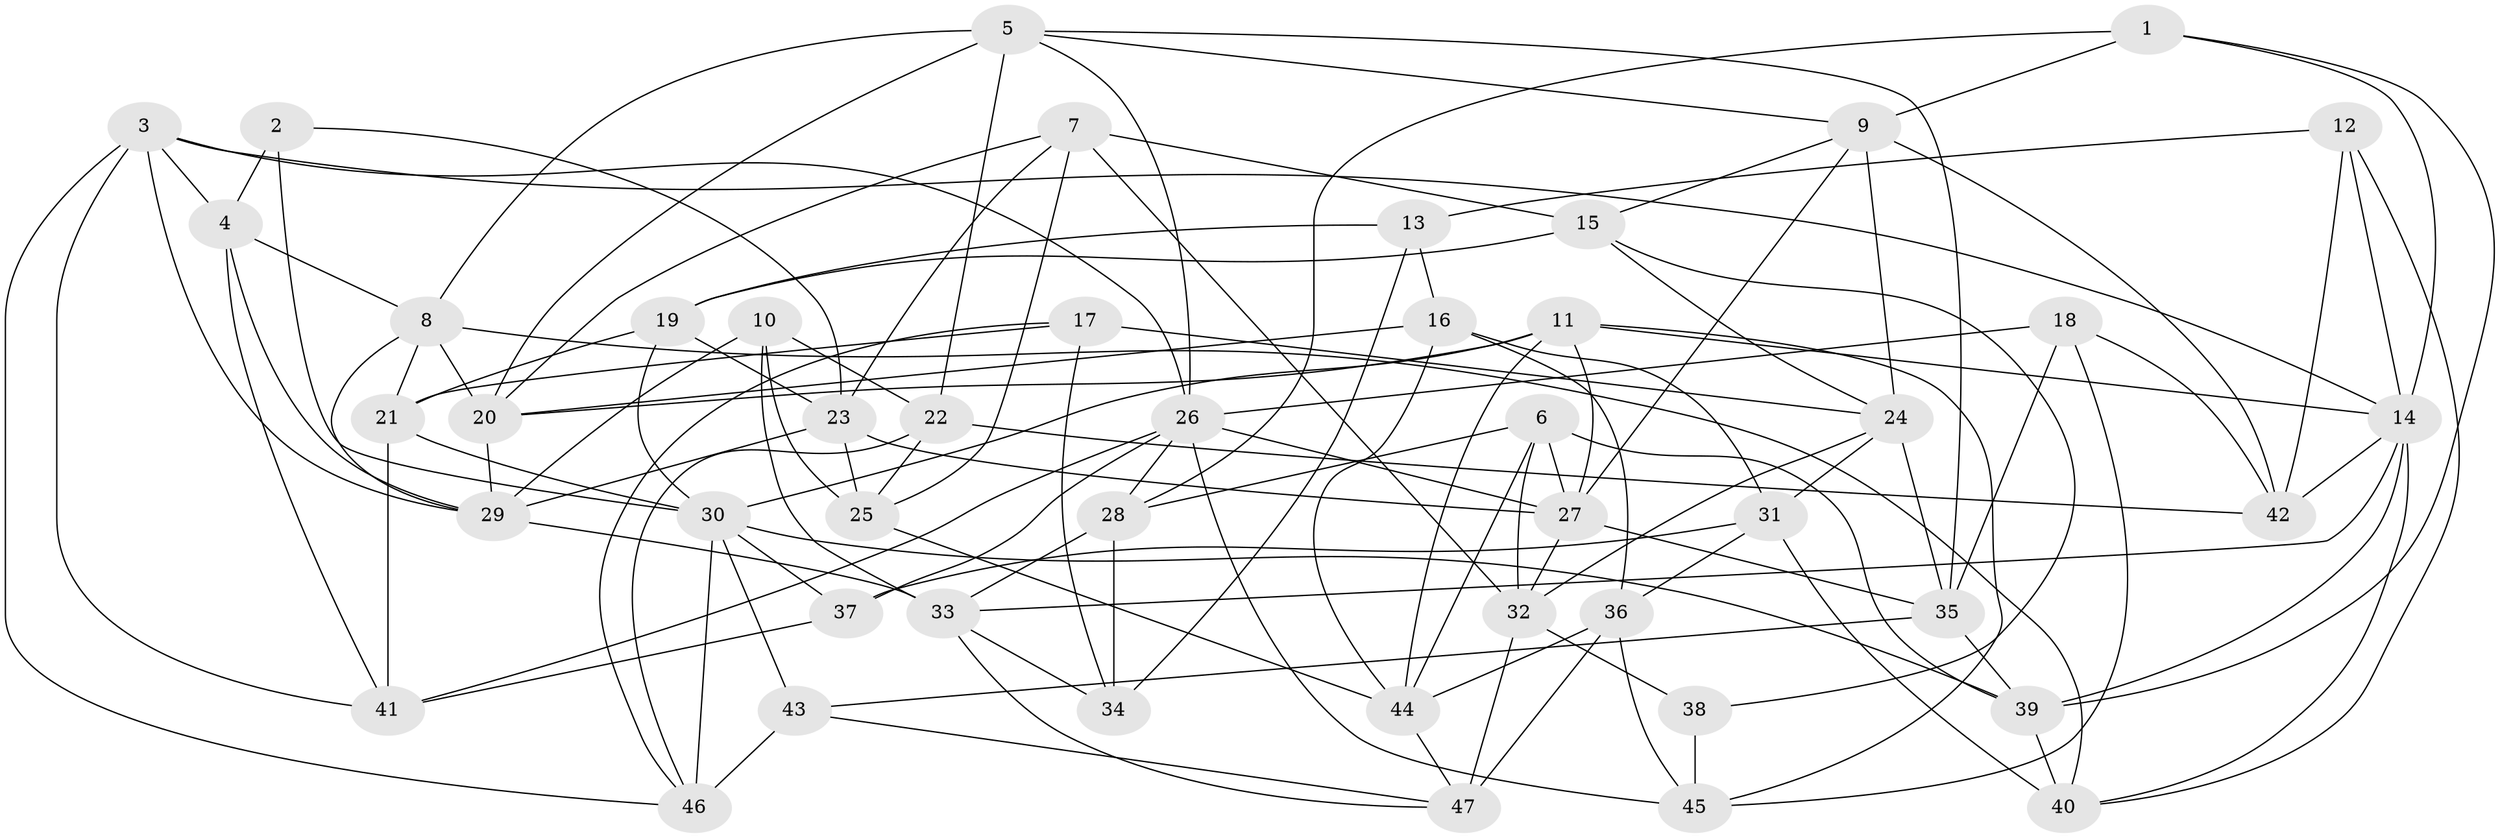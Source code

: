 // original degree distribution, {4: 1.0}
// Generated by graph-tools (version 1.1) at 2025/03/03/09/25 03:03:04]
// undirected, 47 vertices, 124 edges
graph export_dot {
graph [start="1"]
  node [color=gray90,style=filled];
  1;
  2;
  3;
  4;
  5;
  6;
  7;
  8;
  9;
  10;
  11;
  12;
  13;
  14;
  15;
  16;
  17;
  18;
  19;
  20;
  21;
  22;
  23;
  24;
  25;
  26;
  27;
  28;
  29;
  30;
  31;
  32;
  33;
  34;
  35;
  36;
  37;
  38;
  39;
  40;
  41;
  42;
  43;
  44;
  45;
  46;
  47;
  1 -- 9 [weight=1.0];
  1 -- 14 [weight=1.0];
  1 -- 28 [weight=1.0];
  1 -- 39 [weight=1.0];
  2 -- 4 [weight=2.0];
  2 -- 23 [weight=1.0];
  2 -- 30 [weight=1.0];
  3 -- 4 [weight=1.0];
  3 -- 14 [weight=1.0];
  3 -- 26 [weight=1.0];
  3 -- 29 [weight=1.0];
  3 -- 41 [weight=1.0];
  3 -- 46 [weight=1.0];
  4 -- 8 [weight=1.0];
  4 -- 29 [weight=1.0];
  4 -- 41 [weight=1.0];
  5 -- 8 [weight=1.0];
  5 -- 9 [weight=1.0];
  5 -- 20 [weight=1.0];
  5 -- 22 [weight=1.0];
  5 -- 26 [weight=1.0];
  5 -- 35 [weight=1.0];
  6 -- 27 [weight=2.0];
  6 -- 28 [weight=1.0];
  6 -- 32 [weight=1.0];
  6 -- 39 [weight=1.0];
  6 -- 44 [weight=1.0];
  7 -- 15 [weight=2.0];
  7 -- 20 [weight=1.0];
  7 -- 23 [weight=1.0];
  7 -- 25 [weight=1.0];
  7 -- 32 [weight=1.0];
  8 -- 20 [weight=1.0];
  8 -- 21 [weight=1.0];
  8 -- 29 [weight=1.0];
  8 -- 40 [weight=1.0];
  9 -- 15 [weight=1.0];
  9 -- 24 [weight=1.0];
  9 -- 27 [weight=1.0];
  9 -- 42 [weight=1.0];
  10 -- 22 [weight=1.0];
  10 -- 25 [weight=2.0];
  10 -- 29 [weight=2.0];
  10 -- 33 [weight=1.0];
  11 -- 14 [weight=1.0];
  11 -- 20 [weight=1.0];
  11 -- 27 [weight=1.0];
  11 -- 30 [weight=1.0];
  11 -- 44 [weight=1.0];
  11 -- 45 [weight=1.0];
  12 -- 13 [weight=1.0];
  12 -- 14 [weight=1.0];
  12 -- 40 [weight=1.0];
  12 -- 42 [weight=1.0];
  13 -- 16 [weight=2.0];
  13 -- 19 [weight=1.0];
  13 -- 34 [weight=2.0];
  14 -- 33 [weight=1.0];
  14 -- 39 [weight=1.0];
  14 -- 40 [weight=1.0];
  14 -- 42 [weight=1.0];
  15 -- 19 [weight=1.0];
  15 -- 24 [weight=1.0];
  15 -- 38 [weight=1.0];
  16 -- 20 [weight=1.0];
  16 -- 31 [weight=1.0];
  16 -- 36 [weight=1.0];
  16 -- 44 [weight=1.0];
  17 -- 21 [weight=1.0];
  17 -- 24 [weight=1.0];
  17 -- 34 [weight=1.0];
  17 -- 46 [weight=1.0];
  18 -- 26 [weight=1.0];
  18 -- 35 [weight=1.0];
  18 -- 42 [weight=1.0];
  18 -- 45 [weight=1.0];
  19 -- 21 [weight=1.0];
  19 -- 23 [weight=1.0];
  19 -- 30 [weight=2.0];
  20 -- 29 [weight=1.0];
  21 -- 30 [weight=1.0];
  21 -- 41 [weight=2.0];
  22 -- 25 [weight=1.0];
  22 -- 42 [weight=2.0];
  22 -- 46 [weight=1.0];
  23 -- 25 [weight=1.0];
  23 -- 27 [weight=1.0];
  23 -- 29 [weight=1.0];
  24 -- 31 [weight=1.0];
  24 -- 32 [weight=1.0];
  24 -- 35 [weight=1.0];
  25 -- 44 [weight=1.0];
  26 -- 27 [weight=1.0];
  26 -- 28 [weight=1.0];
  26 -- 37 [weight=1.0];
  26 -- 41 [weight=1.0];
  26 -- 45 [weight=1.0];
  27 -- 32 [weight=1.0];
  27 -- 35 [weight=1.0];
  28 -- 33 [weight=1.0];
  28 -- 34 [weight=2.0];
  29 -- 33 [weight=1.0];
  30 -- 37 [weight=1.0];
  30 -- 39 [weight=1.0];
  30 -- 43 [weight=2.0];
  30 -- 46 [weight=1.0];
  31 -- 36 [weight=1.0];
  31 -- 37 [weight=1.0];
  31 -- 40 [weight=2.0];
  32 -- 38 [weight=1.0];
  32 -- 47 [weight=1.0];
  33 -- 34 [weight=1.0];
  33 -- 47 [weight=1.0];
  35 -- 39 [weight=1.0];
  35 -- 43 [weight=1.0];
  36 -- 44 [weight=1.0];
  36 -- 45 [weight=1.0];
  36 -- 47 [weight=2.0];
  37 -- 41 [weight=1.0];
  38 -- 45 [weight=2.0];
  39 -- 40 [weight=1.0];
  43 -- 46 [weight=2.0];
  43 -- 47 [weight=1.0];
  44 -- 47 [weight=1.0];
}
